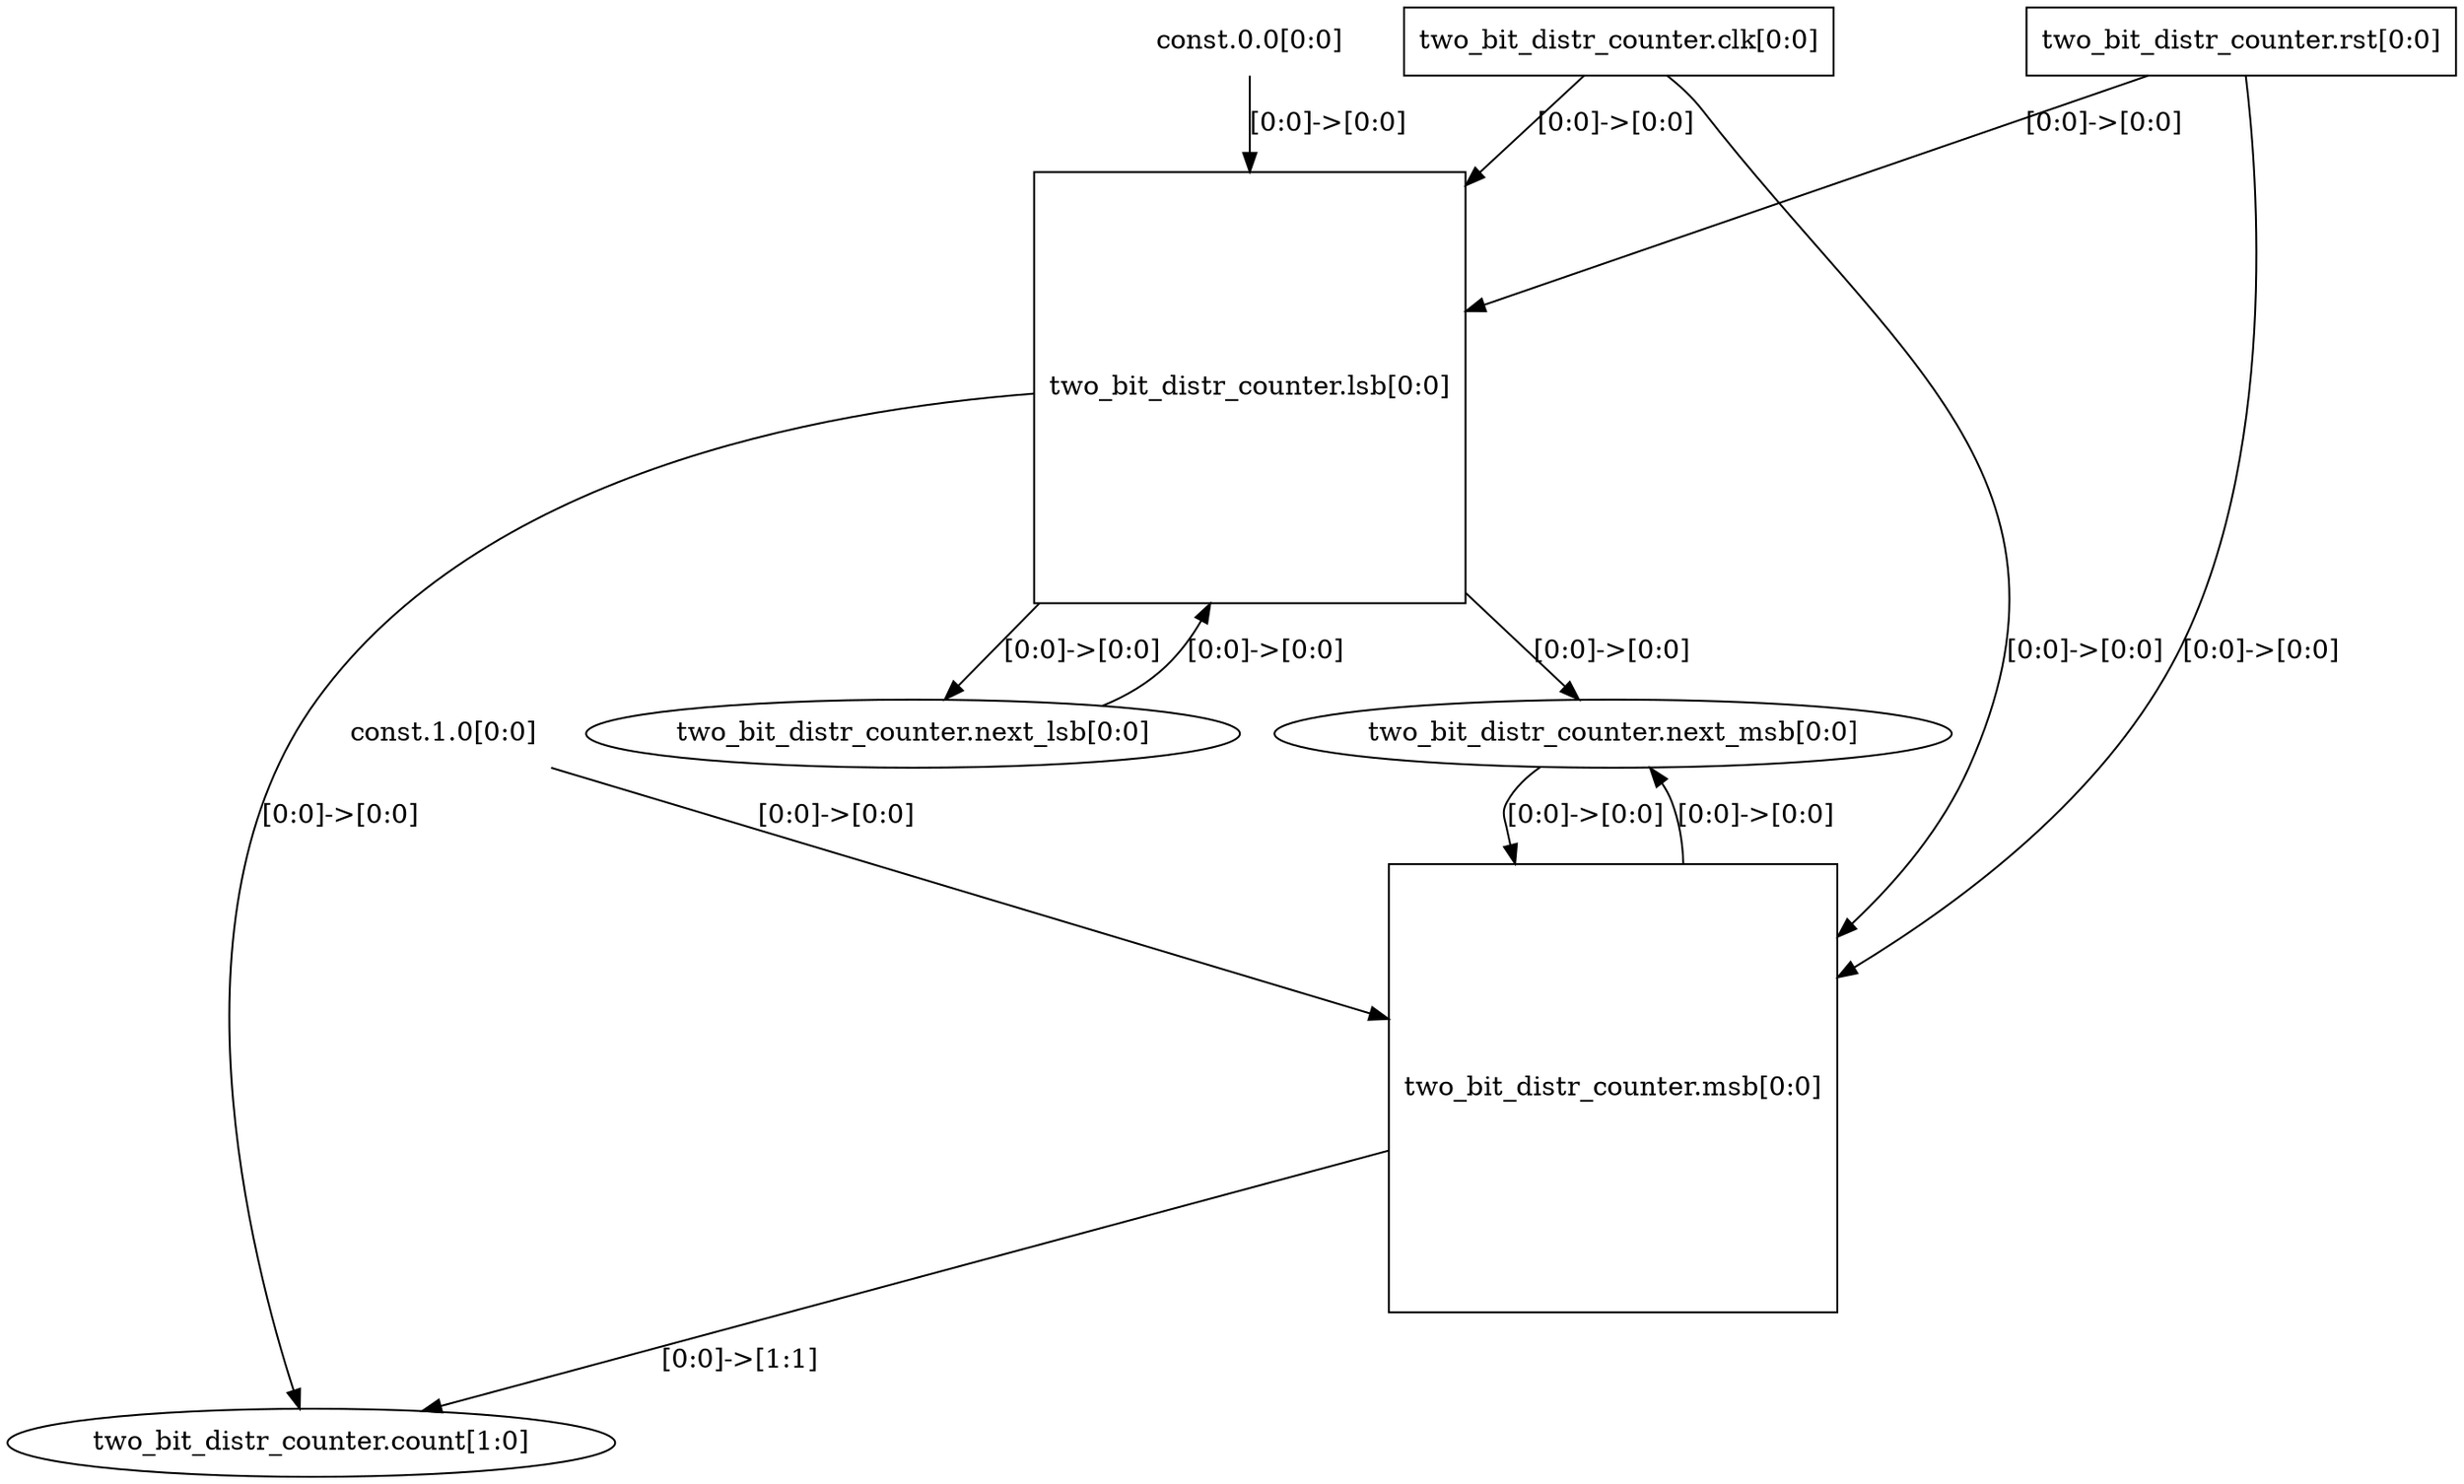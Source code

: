 digraph G {
	"two_bit_distr_counter.lsb" -> "two_bit_distr_counter.count"[label="[0:0]->[0:0]"];
	"two_bit_distr_counter.msb" -> "two_bit_distr_counter.count"[label="[0:0]->[1:1]"];
	"two_bit_distr_counter.lsb" -> "two_bit_distr_counter.next_lsb"[label="[0:0]->[0:0]"];
	"two_bit_distr_counter.lsb" -> "two_bit_distr_counter.next_msb"[label="[0:0]->[0:0]"];
	"two_bit_distr_counter.msb" -> "two_bit_distr_counter.next_msb"[label="[0:0]->[0:0]"];
	"const.0.0" [shape=none, label="const.0.0[0:0]"];
	"const.0.0" -> "two_bit_distr_counter.lsb"[label="[0:0]->[0:0]"];
	"two_bit_distr_counter.rst" -> "two_bit_distr_counter.lsb"[label="[0:0]->[0:0]"];
	"two_bit_distr_counter.clk" -> "two_bit_distr_counter.lsb"[label="[0:0]->[0:0]"];
	"const.1.0" [shape=none, label="const.1.0[0:0]"];
	"const.1.0" -> "two_bit_distr_counter.msb"[label="[0:0]->[0:0]"];
	"two_bit_distr_counter.rst" -> "two_bit_distr_counter.msb"[label="[0:0]->[0:0]"];
	"two_bit_distr_counter.clk" -> "two_bit_distr_counter.msb"[label="[0:0]->[0:0]"];
	"two_bit_distr_counter.next_lsb" -> "two_bit_distr_counter.lsb"[label="[0:0]->[0:0]"];
	"two_bit_distr_counter.next_msb" -> "two_bit_distr_counter.msb"[label="[0:0]->[0:0]"];
	"two_bit_distr_counter.clk" [shape=rectangle, label="two_bit_distr_counter.clk[0:0]"];
	"two_bit_distr_counter.count" [shape=ellipse, label="two_bit_distr_counter.count[1:0]"];
	"two_bit_distr_counter.lsb" [shape=square, label="two_bit_distr_counter.lsb[0:0]"];
	"two_bit_distr_counter.msb" [shape=square, label="two_bit_distr_counter.msb[0:0]"];
	"two_bit_distr_counter.next_lsb" [shape=ellipse, label="two_bit_distr_counter.next_lsb[0:0]"];
	"two_bit_distr_counter.next_msb" [shape=ellipse, label="two_bit_distr_counter.next_msb[0:0]"];
	"two_bit_distr_counter.rst" [shape=rectangle, label="two_bit_distr_counter.rst[0:0]"];
}
